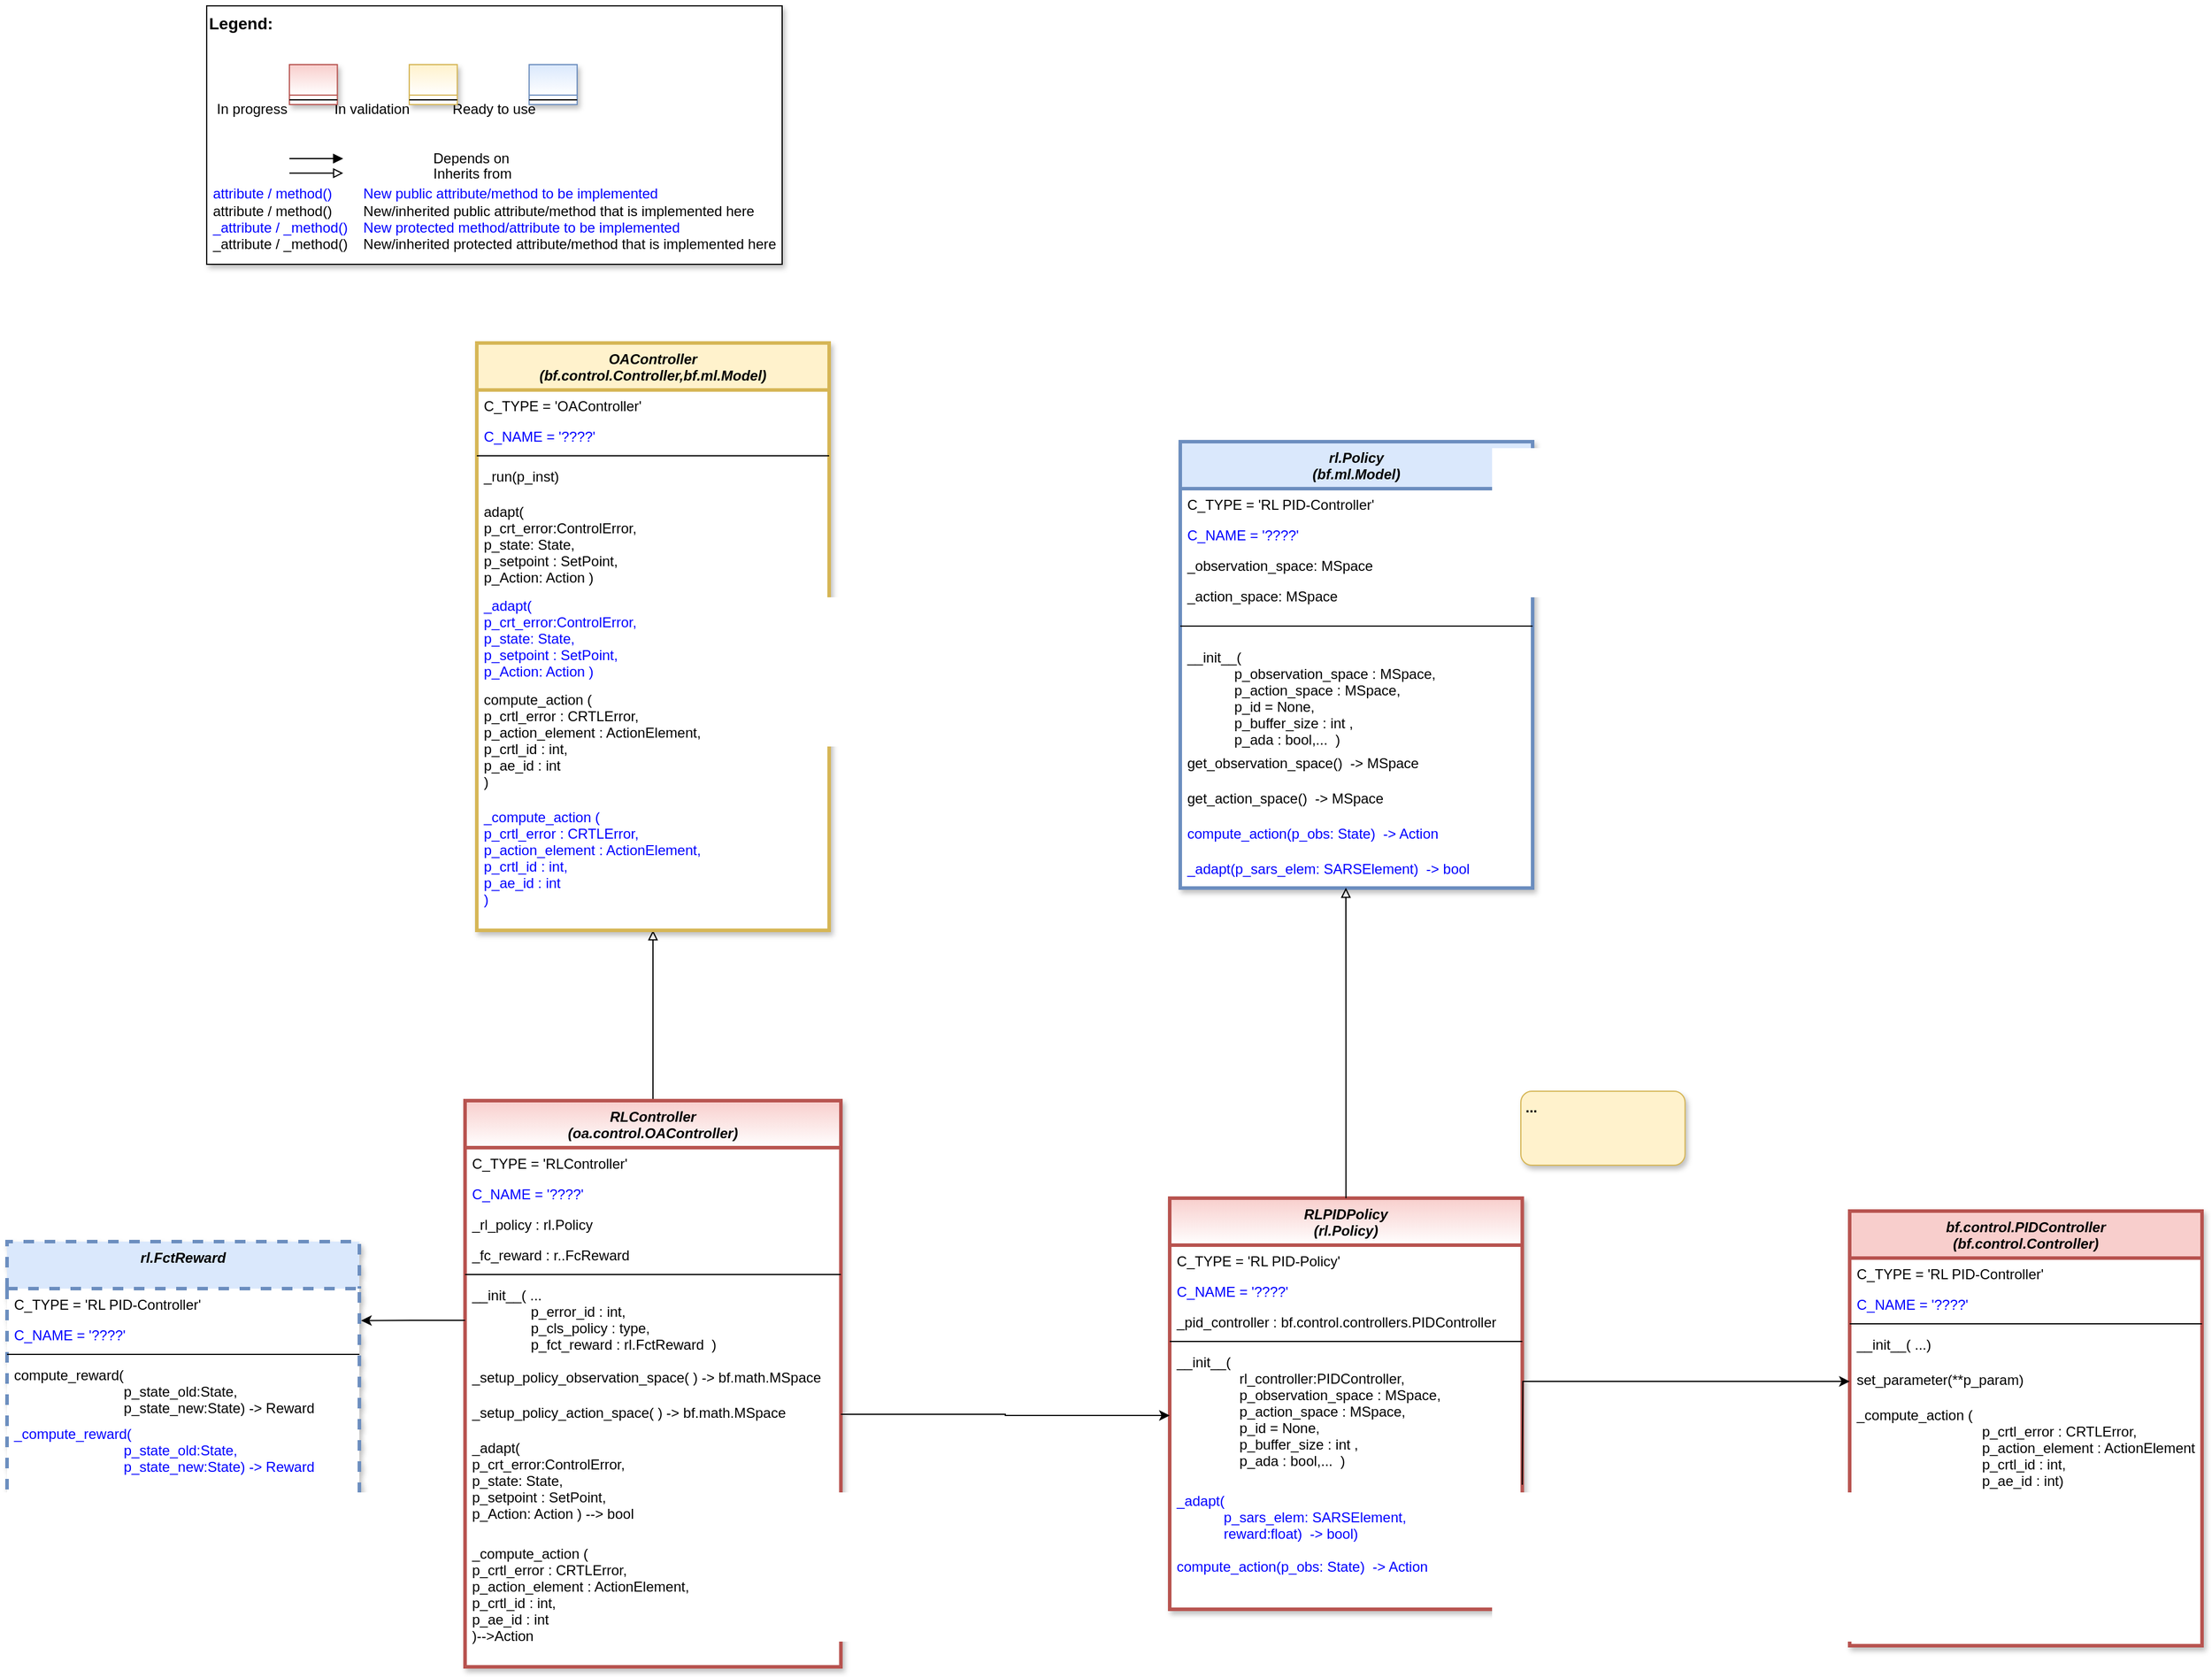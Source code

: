 <mxfile version="24.7.8">
  <diagram id="C5RBs43oDa-KdzZeNtuy" name="Page-1">
    <mxGraphModel dx="4445" dy="1266" grid="1" gridSize="10" guides="1" tooltips="1" connect="1" arrows="1" fold="1" page="1" pageScale="1" pageWidth="2336" pageHeight="1654" math="0" shadow="0">
      <root>
        <mxCell id="WIyWlLk6GJQsqaUBKTNV-0" />
        <mxCell id="WIyWlLk6GJQsqaUBKTNV-1" parent="WIyWlLk6GJQsqaUBKTNV-0" />
        <mxCell id="BeWae3hQQ1d45eF7kmdL-41" value="RLPIDPolicy&#xa;(rl.Policy)" style="swimlane;fontStyle=3;align=center;verticalAlign=top;childLayout=stackLayout;horizontal=1;startSize=40;horizontalStack=0;resizeParent=1;resizeLast=0;collapsible=1;marginBottom=0;rounded=0;shadow=1;strokeWidth=3;fillColor=#f8cecc;strokeColor=#b85450;swimlaneFillColor=#ffffff;gradientColor=#FFFFFF;" parent="WIyWlLk6GJQsqaUBKTNV-1" vertex="1">
          <mxGeometry x="860" y="1055" width="300.21" height="350" as="geometry">
            <mxRectangle x="230" y="140" width="160" height="26" as="alternateBounds" />
          </mxGeometry>
        </mxCell>
        <mxCell id="BeWae3hQQ1d45eF7kmdL-42" value="C_TYPE = &#39;RL PID-Policy&#39;" style="text;align=left;verticalAlign=top;spacingLeft=4;spacingRight=4;overflow=hidden;rotatable=0;points=[[0,0.5],[1,0.5]];portConstraint=eastwest;fontColor=default;" parent="BeWae3hQQ1d45eF7kmdL-41" vertex="1">
          <mxGeometry y="40" width="300.21" height="26" as="geometry" />
        </mxCell>
        <mxCell id="BeWae3hQQ1d45eF7kmdL-43" value="C_NAME = &#39;????&#39;" style="text;align=left;verticalAlign=top;spacingLeft=4;spacingRight=4;overflow=hidden;rotatable=0;points=[[0,0.5],[1,0.5]];portConstraint=eastwest;fontColor=#0000FF;fillColor=none;" parent="BeWae3hQQ1d45eF7kmdL-41" vertex="1">
          <mxGeometry y="66" width="300.21" height="26" as="geometry" />
        </mxCell>
        <mxCell id="hLljpAVa1X0r8kKFUywM-34" value="_pid_controller : bf.control.controllers.PIDController" style="text;align=left;verticalAlign=top;spacingLeft=4;spacingRight=4;overflow=hidden;rotatable=0;points=[[0,0.5],[1,0.5]];portConstraint=eastwest;fontColor=default;" parent="BeWae3hQQ1d45eF7kmdL-41" vertex="1">
          <mxGeometry y="92" width="300.21" height="26" as="geometry" />
        </mxCell>
        <mxCell id="BeWae3hQQ1d45eF7kmdL-44" value="" style="line;html=1;strokeWidth=1;align=left;verticalAlign=middle;spacingTop=-1;spacingLeft=3;spacingRight=3;rotatable=0;labelPosition=right;points=[];portConstraint=eastwest;" parent="BeWae3hQQ1d45eF7kmdL-41" vertex="1">
          <mxGeometry y="118" width="300.21" height="8" as="geometry" />
        </mxCell>
        <mxCell id="plzq9qEc0_SEy0y6B51N-43" value="__init__(&#xa;                rl_controller:PIDController,&#xa;                p_observation_space : MSpace,&#xa;                p_action_space : MSpace,&#xa;                p_id = None,&#xa;                p_buffer_size : int ,&#xa;                p_ada : bool,...  )&#xa;&#xa;" style="text;align=left;verticalAlign=top;spacingLeft=4;spacingRight=4;overflow=hidden;rotatable=0;points=[[0,0.5],[1,0.5]];portConstraint=eastwest;fontColor=default;" vertex="1" parent="BeWae3hQQ1d45eF7kmdL-41">
          <mxGeometry y="126" width="300.21" height="118" as="geometry" />
        </mxCell>
        <mxCell id="plzq9qEc0_SEy0y6B51N-48" value="_adapt(&#xa;            p_sars_elem: SARSElement,&#xa;            reward:float)  -&gt; bool)&#xa;        &#xa;" style="text;align=left;verticalAlign=top;spacingLeft=4;spacingRight=4;overflow=hidden;rotatable=0;points=[[0,0.5],[1,0.5]];portConstraint=eastwest;fontColor=#0000ff;" vertex="1" parent="BeWae3hQQ1d45eF7kmdL-41">
          <mxGeometry y="244" width="300.21" height="56" as="geometry" />
        </mxCell>
        <mxCell id="plzq9qEc0_SEy0y6B51N-49" value="compute_action(p_obs: State)  -&gt; Action" style="text;align=left;verticalAlign=top;spacingLeft=4;spacingRight=4;overflow=hidden;rotatable=0;points=[[0,0.5],[1,0.5]];portConstraint=eastwest;fontColor=#0000ff;" vertex="1" parent="BeWae3hQQ1d45eF7kmdL-41">
          <mxGeometry y="300" width="300.21" height="30" as="geometry" />
        </mxCell>
        <mxCell id="fcJVb3HREh7NScvAmxeq-1" value="&lt;font color=&quot;#000000&quot; size=&quot;1&quot;&gt;&lt;b style=&quot;font-size: 14px&quot;&gt;Legend:&lt;br&gt;&lt;/b&gt;&lt;/font&gt;&lt;br&gt;&lt;br&gt;&lt;br&gt;&lt;font color=&quot;#0000ff&quot; style=&quot;font-size: 6px&quot;&gt;&lt;br&gt;&lt;/font&gt;&lt;span style=&quot;color: rgb(0 , 0 , 0)&quot;&gt;&lt;font style=&quot;font-size: 4px&quot;&gt;&amp;nbsp; &amp;nbsp;&lt;/font&gt;&amp;nbsp;In progress&amp;nbsp; &amp;nbsp; &amp;nbsp; &amp;nbsp; &amp;nbsp; &amp;nbsp; In validation&amp;nbsp; &amp;nbsp; &amp;nbsp; &amp;nbsp; &amp;nbsp; &amp;nbsp;Ready to use&lt;/span&gt;&lt;font color=&quot;#000000&quot;&gt;&amp;nbsp;&lt;br&gt;&lt;/font&gt;&lt;font color=&quot;#0000ff&quot;&gt;&lt;br&gt;&lt;br&gt;&lt;br&gt;&lt;br&gt;&amp;nbsp;attribute / method()&amp;nbsp; &amp;nbsp; &amp;nbsp; &amp;nbsp; New public attribute/method to be implemented&lt;/font&gt;&lt;br&gt;&lt;font color=&quot;#000000&quot;&gt;&amp;nbsp;&lt;/font&gt;&lt;font color=&quot;#000000&quot;&gt;attribute / method()&lt;span&gt; &lt;/span&gt;&amp;nbsp; &amp;nbsp; &amp;nbsp; &amp;nbsp;New/inherited public attribute/method that is implemented here&lt;br&gt;&lt;/font&gt;&lt;font color=&quot;#0000ff&quot;&gt;&amp;nbsp;_attribute /&amp;nbsp;&lt;/font&gt;&lt;font color=&quot;#0000ff&quot;&gt;_method()&amp;nbsp; &amp;nbsp; New protected method/attribute to be implemented&lt;/font&gt;&lt;br&gt;&lt;font color=&quot;#000000&quot;&gt;&amp;nbsp;_attribute / _method()&amp;nbsp; &amp;nbsp; New/inherited protected attribute/method that is implemented here&lt;br&gt;&lt;/font&gt;&lt;font color=&quot;#000000&quot;&gt;&lt;br&gt;&lt;br&gt;&lt;br&gt;&lt;br&gt;&lt;br&gt;&lt;/font&gt;" style="text;html=1;align=left;verticalAlign=top;whiteSpace=wrap;rounded=0;fontColor=#006600;strokeColor=#000000;shadow=1;fillColor=#ffffff;" parent="WIyWlLk6GJQsqaUBKTNV-1" vertex="1">
          <mxGeometry x="40.0" y="40" width="490.0" height="220" as="geometry" />
        </mxCell>
        <mxCell id="fcJVb3HREh7NScvAmxeq-2" value="Depends on" style="endArrow=block;html=1;labelPosition=right;verticalLabelPosition=middle;align=left;verticalAlign=middle;endFill=1;fontSize=12;" parent="WIyWlLk6GJQsqaUBKTNV-1" edge="1">
          <mxGeometry x="-1522.915" y="-2130" width="51.042" height="50" as="geometry">
            <mxPoint x="110.418" y="170.003" as="sourcePoint" />
            <mxPoint x="156.201" y="170.003" as="targetPoint" />
            <mxPoint x="98" as="offset" />
            <Array as="points">
              <mxPoint x="130.835" y="170" />
            </Array>
          </mxGeometry>
        </mxCell>
        <mxCell id="fcJVb3HREh7NScvAmxeq-3" value="Inherits from" style="endArrow=block;html=1;labelPosition=right;verticalLabelPosition=middle;align=left;verticalAlign=middle;endFill=0;fontSize=12;" parent="WIyWlLk6GJQsqaUBKTNV-1" edge="1">
          <mxGeometry x="-1522.915" y="-2130" width="51.042" height="50" as="geometry">
            <mxPoint x="110.418" y="182.385" as="sourcePoint" />
            <mxPoint x="156.201" y="182.385" as="targetPoint" />
            <mxPoint x="98" y="1" as="offset" />
          </mxGeometry>
        </mxCell>
        <mxCell id="fcJVb3HREh7NScvAmxeq-4" value="" style="swimlane;fontStyle=3;align=center;verticalAlign=top;childLayout=stackLayout;horizontal=1;startSize=26;horizontalStack=0;resizeParent=1;resizeLast=0;collapsible=1;marginBottom=0;rounded=0;shadow=1;strokeWidth=1;fillColor=#f8cecc;strokeColor=#b85450;gradientColor=#ffffff;swimlaneFillColor=#ffffff;" parent="WIyWlLk6GJQsqaUBKTNV-1" vertex="1">
          <mxGeometry x="110.418" y="90" width="40.833" height="34" as="geometry">
            <mxRectangle x="230" y="140" width="160" height="26" as="alternateBounds" />
          </mxGeometry>
        </mxCell>
        <mxCell id="fcJVb3HREh7NScvAmxeq-5" value="" style="line;html=1;strokeWidth=1;align=left;verticalAlign=middle;spacingTop=-1;spacingLeft=3;spacingRight=3;rotatable=0;labelPosition=right;points=[];portConstraint=eastwest;" parent="fcJVb3HREh7NScvAmxeq-4" vertex="1">
          <mxGeometry y="26" width="40.833" height="8" as="geometry" />
        </mxCell>
        <mxCell id="fcJVb3HREh7NScvAmxeq-6" value="" style="swimlane;fontStyle=3;align=center;verticalAlign=top;childLayout=stackLayout;horizontal=1;startSize=26;horizontalStack=0;resizeParent=1;resizeLast=0;collapsible=1;marginBottom=0;rounded=0;shadow=1;strokeWidth=1;fillColor=#fff2cc;strokeColor=#d6b656;gradientColor=#ffffff;swimlaneFillColor=#ffffff;" parent="WIyWlLk6GJQsqaUBKTNV-1" vertex="1">
          <mxGeometry x="212.502" y="90" width="40.833" height="34" as="geometry">
            <mxRectangle x="230" y="140" width="160" height="26" as="alternateBounds" />
          </mxGeometry>
        </mxCell>
        <mxCell id="fcJVb3HREh7NScvAmxeq-7" value="" style="line;html=1;strokeWidth=1;align=left;verticalAlign=middle;spacingTop=-1;spacingLeft=3;spacingRight=3;rotatable=0;labelPosition=right;points=[];portConstraint=eastwest;" parent="fcJVb3HREh7NScvAmxeq-6" vertex="1">
          <mxGeometry y="26" width="40.833" height="8" as="geometry" />
        </mxCell>
        <mxCell id="fcJVb3HREh7NScvAmxeq-8" value="" style="swimlane;fontStyle=3;align=center;verticalAlign=top;childLayout=stackLayout;horizontal=1;startSize=26;horizontalStack=0;resizeParent=1;resizeLast=0;collapsible=1;marginBottom=0;rounded=0;shadow=1;strokeWidth=1;fillColor=#dae8fc;strokeColor=#6c8ebf;gradientColor=#ffffff;swimlaneFillColor=#ffffff;" parent="WIyWlLk6GJQsqaUBKTNV-1" vertex="1">
          <mxGeometry x="314.585" y="90" width="40.833" height="34" as="geometry">
            <mxRectangle x="230" y="140" width="160" height="26" as="alternateBounds" />
          </mxGeometry>
        </mxCell>
        <mxCell id="fcJVb3HREh7NScvAmxeq-9" value="" style="line;html=1;strokeWidth=1;align=left;verticalAlign=middle;spacingTop=-1;spacingLeft=3;spacingRight=3;rotatable=0;labelPosition=right;points=[];portConstraint=eastwest;" parent="fcJVb3HREh7NScvAmxeq-8" vertex="1">
          <mxGeometry y="26" width="40.833" height="8" as="geometry" />
        </mxCell>
        <mxCell id="ileNQNyZ_AMet26Fjr1Y-8" value="&lt;b style=&quot;border-color: var(--border-color);&quot;&gt;...&lt;br&gt;&lt;/b&gt;" style="rounded=1;whiteSpace=wrap;html=1;align=left;spacingLeft=2;verticalAlign=top;fillColor=#fff2cc;strokeColor=#d6b656;gradientColor=none;shadow=1;" parent="WIyWlLk6GJQsqaUBKTNV-1" vertex="1">
          <mxGeometry x="1159" y="964" width="139.79" height="63" as="geometry" />
        </mxCell>
        <mxCell id="plzq9qEc0_SEy0y6B51N-12" style="edgeStyle=orthogonalEdgeStyle;rounded=0;orthogonalLoop=1;jettySize=auto;html=1;exitX=0.5;exitY=0;exitDx=0;exitDy=0;entryX=0.5;entryY=1;entryDx=0;entryDy=0;endArrow=block;endFill=0;" edge="1" parent="WIyWlLk6GJQsqaUBKTNV-1" source="hLljpAVa1X0r8kKFUywM-0" target="plzq9qEc0_SEy0y6B51N-0">
          <mxGeometry relative="1" as="geometry" />
        </mxCell>
        <mxCell id="hLljpAVa1X0r8kKFUywM-0" value="RLController &#xa;(oa.control.OAController)" style="swimlane;fontStyle=3;align=center;verticalAlign=top;childLayout=stackLayout;horizontal=1;startSize=40;horizontalStack=0;resizeParent=1;resizeLast=0;collapsible=1;marginBottom=0;rounded=0;shadow=1;strokeWidth=3;fillColor=#f8cecc;strokeColor=#b85450;swimlaneFillColor=#ffffff;gradientColor=#FFFFFF;" parent="WIyWlLk6GJQsqaUBKTNV-1" vertex="1">
          <mxGeometry x="260" y="972" width="320" height="482" as="geometry">
            <mxRectangle x="230" y="140" width="160" height="26" as="alternateBounds" />
          </mxGeometry>
        </mxCell>
        <mxCell id="hLljpAVa1X0r8kKFUywM-1" value="C_TYPE = &#39;RLController&#39;" style="text;align=left;verticalAlign=top;spacingLeft=4;spacingRight=4;overflow=hidden;rotatable=0;points=[[0,0.5],[1,0.5]];portConstraint=eastwest;fontColor=default;" parent="hLljpAVa1X0r8kKFUywM-0" vertex="1">
          <mxGeometry y="40" width="320" height="26" as="geometry" />
        </mxCell>
        <mxCell id="hLljpAVa1X0r8kKFUywM-2" value="C_NAME = &#39;????&#39;" style="text;align=left;verticalAlign=top;spacingLeft=4;spacingRight=4;overflow=hidden;rotatable=0;points=[[0,0.5],[1,0.5]];portConstraint=eastwest;fontColor=#0000FF;fillColor=none;" parent="hLljpAVa1X0r8kKFUywM-0" vertex="1">
          <mxGeometry y="66" width="320" height="26" as="geometry" />
        </mxCell>
        <mxCell id="plzq9qEc0_SEy0y6B51N-50" value="_rl_policy : rl.Policy" style="text;align=left;verticalAlign=top;spacingLeft=4;spacingRight=4;overflow=hidden;rotatable=0;points=[[0,0.5],[1,0.5]];portConstraint=eastwest;fontColor=default;" vertex="1" parent="hLljpAVa1X0r8kKFUywM-0">
          <mxGeometry y="92" width="320" height="26" as="geometry" />
        </mxCell>
        <mxCell id="plzq9qEc0_SEy0y6B51N-52" value="_fc_reward : r..FcReward" style="text;align=left;verticalAlign=top;spacingLeft=4;spacingRight=4;overflow=hidden;rotatable=0;points=[[0,0.5],[1,0.5]];portConstraint=eastwest;fontColor=default;" vertex="1" parent="hLljpAVa1X0r8kKFUywM-0">
          <mxGeometry y="118" width="320" height="26" as="geometry" />
        </mxCell>
        <mxCell id="hLljpAVa1X0r8kKFUywM-3" value="" style="line;html=1;strokeWidth=1;align=left;verticalAlign=middle;spacingTop=-1;spacingLeft=3;spacingRight=3;rotatable=0;labelPosition=right;points=[];portConstraint=eastwest;" parent="hLljpAVa1X0r8kKFUywM-0" vertex="1">
          <mxGeometry y="144" width="320" height="8" as="geometry" />
        </mxCell>
        <mxCell id="hLljpAVa1X0r8kKFUywM-37" value="__init__( ...&#xa;               p_error_id : int,&#xa;               p_cls_policy : type,           &#xa;               p_fct_reward : rl.FctReward  )&#xa;&#xa;&#xa;" style="text;align=left;verticalAlign=top;spacingLeft=4;spacingRight=4;overflow=hidden;rotatable=0;points=[[0,0.5],[1,0.5]];portConstraint=eastwest;fontColor=default;" parent="hLljpAVa1X0r8kKFUywM-0" vertex="1">
          <mxGeometry y="152" width="320" height="70" as="geometry" />
        </mxCell>
        <mxCell id="plzq9qEc0_SEy0y6B51N-45" value="_setup_policy_observation_space( ) -&gt; bf.math.MSpace" style="text;align=left;verticalAlign=top;spacingLeft=4;spacingRight=4;overflow=hidden;rotatable=0;points=[[0,0.5],[1,0.5]];portConstraint=eastwest;fontColor=default;" vertex="1" parent="hLljpAVa1X0r8kKFUywM-0">
          <mxGeometry y="222" width="320" height="30" as="geometry" />
        </mxCell>
        <mxCell id="plzq9qEc0_SEy0y6B51N-44" value="_setup_policy_action_space( ) -&gt; bf.math.MSpace" style="text;align=left;verticalAlign=top;spacingLeft=4;spacingRight=4;overflow=hidden;rotatable=0;points=[[0,0.5],[1,0.5]];portConstraint=eastwest;fontColor=default;" vertex="1" parent="hLljpAVa1X0r8kKFUywM-0">
          <mxGeometry y="252" width="320" height="30" as="geometry" />
        </mxCell>
        <mxCell id="hLljpAVa1X0r8kKFUywM-38" value="_adapt(&#xa;p_crt_error:ControlError,&#xa;p_state: State,&#xa;p_setpoint : SetPoint,&#xa;p_Action: Action ) --&gt; bool&#xa;" style="text;align=left;verticalAlign=top;spacingLeft=4;spacingRight=4;overflow=hidden;rotatable=0;points=[[0,0.5],[1,0.5]];portConstraint=eastwest;fontColor=default;" parent="hLljpAVa1X0r8kKFUywM-0" vertex="1">
          <mxGeometry y="282" width="320" height="90" as="geometry" />
        </mxCell>
        <mxCell id="plzq9qEc0_SEy0y6B51N-30" value="_compute_action (&#xa;p_crtl_error : CRTLError,&#xa;p_action_element : ActionElement,&#xa;p_crtl_id : int,&#xa;p_ae_id : int&#xa;)--&gt;Action" style="text;align=left;verticalAlign=top;spacingLeft=4;spacingRight=4;overflow=hidden;rotatable=0;points=[[0,0.5],[1,0.5]];portConstraint=eastwest;fontColor=#000000;" vertex="1" parent="hLljpAVa1X0r8kKFUywM-0">
          <mxGeometry y="372" width="320" height="110" as="geometry" />
        </mxCell>
        <mxCell id="hLljpAVa1X0r8kKFUywM-5" value="bf.control.PIDController &#xa;(bf.control.Controller)" style="swimlane;fontStyle=3;align=center;verticalAlign=top;childLayout=stackLayout;horizontal=1;startSize=40;horizontalStack=0;resizeParent=1;resizeLast=0;collapsible=1;marginBottom=0;rounded=0;shadow=1;strokeWidth=3;fillColor=#f8cecc;strokeColor=#b85450;swimlaneFillColor=#ffffff;" parent="WIyWlLk6GJQsqaUBKTNV-1" vertex="1">
          <mxGeometry x="1439" y="1066" width="300" height="370" as="geometry">
            <mxRectangle x="230" y="140" width="160" height="26" as="alternateBounds" />
          </mxGeometry>
        </mxCell>
        <mxCell id="hLljpAVa1X0r8kKFUywM-6" value="C_TYPE = &#39;RL PID-Controller&#39;" style="text;align=left;verticalAlign=top;spacingLeft=4;spacingRight=4;overflow=hidden;rotatable=0;points=[[0,0.5],[1,0.5]];portConstraint=eastwest;fontColor=default;" parent="hLljpAVa1X0r8kKFUywM-5" vertex="1">
          <mxGeometry y="40" width="300" height="26" as="geometry" />
        </mxCell>
        <mxCell id="hLljpAVa1X0r8kKFUywM-7" value="C_NAME = &#39;????&#39;" style="text;align=left;verticalAlign=top;spacingLeft=4;spacingRight=4;overflow=hidden;rotatable=0;points=[[0,0.5],[1,0.5]];portConstraint=eastwest;fontColor=#0000FF;fillColor=none;" parent="hLljpAVa1X0r8kKFUywM-5" vertex="1">
          <mxGeometry y="66" width="300" height="26" as="geometry" />
        </mxCell>
        <mxCell id="hLljpAVa1X0r8kKFUywM-8" value="" style="line;html=1;strokeWidth=1;align=left;verticalAlign=middle;spacingTop=-1;spacingLeft=3;spacingRight=3;rotatable=0;labelPosition=right;points=[];portConstraint=eastwest;" parent="hLljpAVa1X0r8kKFUywM-5" vertex="1">
          <mxGeometry y="92" width="300" height="8" as="geometry" />
        </mxCell>
        <mxCell id="plzq9qEc0_SEy0y6B51N-20" value="__init__( ...)&#xa;&#xa;&#xa;" style="text;align=left;verticalAlign=top;spacingLeft=4;spacingRight=4;overflow=hidden;rotatable=0;points=[[0,0.5],[1,0.5]];portConstraint=eastwest;fontColor=default;" vertex="1" parent="hLljpAVa1X0r8kKFUywM-5">
          <mxGeometry y="100" width="300" height="30" as="geometry" />
        </mxCell>
        <mxCell id="plzq9qEc0_SEy0y6B51N-21" value="set_parameter(**p_param)&#xa;" style="text;align=left;verticalAlign=top;spacingLeft=4;spacingRight=4;overflow=hidden;rotatable=0;points=[[0,0.5],[1,0.5]];portConstraint=eastwest;fontColor=default;" vertex="1" parent="hLljpAVa1X0r8kKFUywM-5">
          <mxGeometry y="130" width="300" height="30" as="geometry" />
        </mxCell>
        <mxCell id="plzq9qEc0_SEy0y6B51N-22" value="_compute_action (&#xa;                                p_crtl_error : CRTLError,&#xa;                                p_action_element : ActionElement,&#xa;                                p_crtl_id : int,&#xa;                                p_ae_id : int)&#xa;&#xa;" style="text;align=left;verticalAlign=top;spacingLeft=4;spacingRight=4;overflow=hidden;rotatable=0;points=[[0,0.5],[1,0.5]];portConstraint=eastwest;fontColor=default;" vertex="1" parent="hLljpAVa1X0r8kKFUywM-5">
          <mxGeometry y="160" width="300" height="100" as="geometry" />
        </mxCell>
        <mxCell id="hLljpAVa1X0r8kKFUywM-10" value="rl.Policy&#xa;(bf.ml.Model)" style="swimlane;fontStyle=3;align=center;verticalAlign=top;childLayout=stackLayout;horizontal=1;startSize=40;horizontalStack=0;resizeParent=1;resizeLast=0;collapsible=1;marginBottom=0;rounded=0;shadow=1;strokeWidth=3;fillColor=#dae8fc;strokeColor=#6c8ebf;swimlaneFillColor=#ffffff;" parent="WIyWlLk6GJQsqaUBKTNV-1" vertex="1">
          <mxGeometry x="869" y="411" width="300" height="380" as="geometry">
            <mxRectangle x="230" y="140" width="160" height="26" as="alternateBounds" />
          </mxGeometry>
        </mxCell>
        <mxCell id="hLljpAVa1X0r8kKFUywM-11" value="C_TYPE = &#39;RL PID-Controller&#39;" style="text;align=left;verticalAlign=top;spacingLeft=4;spacingRight=4;overflow=hidden;rotatable=0;points=[[0,0.5],[1,0.5]];portConstraint=eastwest;fontColor=default;" parent="hLljpAVa1X0r8kKFUywM-10" vertex="1">
          <mxGeometry y="40" width="300" height="26" as="geometry" />
        </mxCell>
        <mxCell id="hLljpAVa1X0r8kKFUywM-12" value="C_NAME = &#39;????&#39;&#xa;&#xa;" style="text;align=left;verticalAlign=top;spacingLeft=4;spacingRight=4;overflow=hidden;rotatable=0;points=[[0,0.5],[1,0.5]];portConstraint=eastwest;fontColor=#0000FF;fillColor=none;" parent="hLljpAVa1X0r8kKFUywM-10" vertex="1">
          <mxGeometry y="66" width="300" height="26" as="geometry" />
        </mxCell>
        <mxCell id="plzq9qEc0_SEy0y6B51N-33" value="_observation_space: MSpace&#xa;" style="text;align=left;verticalAlign=top;spacingLeft=4;spacingRight=4;overflow=hidden;rotatable=0;points=[[0,0.5],[1,0.5]];portConstraint=eastwest;fontColor=default;fillColor=none;" vertex="1" parent="hLljpAVa1X0r8kKFUywM-10">
          <mxGeometry y="92" width="300" height="26" as="geometry" />
        </mxCell>
        <mxCell id="plzq9qEc0_SEy0y6B51N-34" value="_action_space: MSpace&#xa;" style="text;align=left;verticalAlign=top;spacingLeft=4;spacingRight=4;overflow=hidden;rotatable=0;points=[[0,0.5],[1,0.5]];portConstraint=eastwest;fontColor=#000000;fillColor=none;" vertex="1" parent="hLljpAVa1X0r8kKFUywM-10">
          <mxGeometry y="118" width="300" height="26" as="geometry" />
        </mxCell>
        <mxCell id="hLljpAVa1X0r8kKFUywM-13" value="" style="line;html=1;strokeWidth=1;align=left;verticalAlign=middle;spacingTop=-1;spacingLeft=3;spacingRight=3;rotatable=0;labelPosition=right;points=[];portConstraint=eastwest;" parent="hLljpAVa1X0r8kKFUywM-10" vertex="1">
          <mxGeometry y="144" width="300" height="26" as="geometry" />
        </mxCell>
        <mxCell id="plzq9qEc0_SEy0y6B51N-32" value="__init__(&#xa;            p_observation_space : MSpace,&#xa;                              p_action_space : MSpace,&#xa;                              p_id = None,&#xa;                              p_buffer_size : int ,&#xa;                              p_ada : bool,...  )&#xa;&#xa;" style="text;align=left;verticalAlign=top;spacingLeft=4;spacingRight=4;overflow=hidden;rotatable=0;points=[[0,0.5],[1,0.5]];portConstraint=eastwest;fontColor=default;" vertex="1" parent="hLljpAVa1X0r8kKFUywM-10">
          <mxGeometry y="170" width="300" height="90" as="geometry" />
        </mxCell>
        <mxCell id="plzq9qEc0_SEy0y6B51N-35" value="get_observation_space()  -&gt; MSpace&#xa;" style="text;align=left;verticalAlign=top;spacingLeft=4;spacingRight=4;overflow=hidden;rotatable=0;points=[[0,0.5],[1,0.5]];portConstraint=eastwest;fontColor=default;" vertex="1" parent="hLljpAVa1X0r8kKFUywM-10">
          <mxGeometry y="260" width="300" height="30" as="geometry" />
        </mxCell>
        <mxCell id="plzq9qEc0_SEy0y6B51N-36" value="get_action_space()  -&gt; MSpace&#xa;" style="text;align=left;verticalAlign=top;spacingLeft=4;spacingRight=4;overflow=hidden;rotatable=0;points=[[0,0.5],[1,0.5]];portConstraint=eastwest;fontColor=default;" vertex="1" parent="hLljpAVa1X0r8kKFUywM-10">
          <mxGeometry y="290" width="300" height="30" as="geometry" />
        </mxCell>
        <mxCell id="plzq9qEc0_SEy0y6B51N-37" value="compute_action(p_obs: State)  -&gt; Action" style="text;align=left;verticalAlign=top;spacingLeft=4;spacingRight=4;overflow=hidden;rotatable=0;points=[[0,0.5],[1,0.5]];portConstraint=eastwest;fontColor=#0000ff;" vertex="1" parent="hLljpAVa1X0r8kKFUywM-10">
          <mxGeometry y="320" width="300" height="30" as="geometry" />
        </mxCell>
        <mxCell id="plzq9qEc0_SEy0y6B51N-38" value="_adapt(p_sars_elem: SARSElement)  -&gt; bool" style="text;align=left;verticalAlign=top;spacingLeft=4;spacingRight=4;overflow=hidden;rotatable=0;points=[[0,0.5],[1,0.5]];portConstraint=eastwest;fontColor=#0000ff;" vertex="1" parent="hLljpAVa1X0r8kKFUywM-10">
          <mxGeometry y="350" width="300" height="30" as="geometry" />
        </mxCell>
        <mxCell id="hLljpAVa1X0r8kKFUywM-19" value="rl.FctReward" style="swimlane;fontStyle=3;align=center;verticalAlign=top;childLayout=stackLayout;horizontal=1;startSize=40;horizontalStack=0;resizeParent=1;resizeLast=0;collapsible=1;marginBottom=0;rounded=0;shadow=1;strokeWidth=3;fillColor=#dae8fc;strokeColor=#6c8ebf;swimlaneFillColor=#ffffff;dashed=1;" parent="WIyWlLk6GJQsqaUBKTNV-1" vertex="1">
          <mxGeometry x="-130" y="1092" width="300" height="220" as="geometry">
            <mxRectangle x="230" y="140" width="160" height="26" as="alternateBounds" />
          </mxGeometry>
        </mxCell>
        <mxCell id="hLljpAVa1X0r8kKFUywM-20" value="C_TYPE = &#39;RL PID-Controller&#39;" style="text;align=left;verticalAlign=top;spacingLeft=4;spacingRight=4;overflow=hidden;rotatable=0;points=[[0,0.5],[1,0.5]];portConstraint=eastwest;fontColor=default;" parent="hLljpAVa1X0r8kKFUywM-19" vertex="1">
          <mxGeometry y="40" width="300" height="26" as="geometry" />
        </mxCell>
        <mxCell id="hLljpAVa1X0r8kKFUywM-21" value="C_NAME = &#39;????&#39;" style="text;align=left;verticalAlign=top;spacingLeft=4;spacingRight=4;overflow=hidden;rotatable=0;points=[[0,0.5],[1,0.5]];portConstraint=eastwest;fontColor=#0000FF;fillColor=none;" parent="hLljpAVa1X0r8kKFUywM-19" vertex="1">
          <mxGeometry y="66" width="300" height="26" as="geometry" />
        </mxCell>
        <mxCell id="hLljpAVa1X0r8kKFUywM-22" value="" style="line;html=1;strokeWidth=1;align=left;verticalAlign=middle;spacingTop=-1;spacingLeft=3;spacingRight=3;rotatable=0;labelPosition=right;points=[];portConstraint=eastwest;" parent="hLljpAVa1X0r8kKFUywM-19" vertex="1">
          <mxGeometry y="92" width="300" height="8" as="geometry" />
        </mxCell>
        <mxCell id="plzq9qEc0_SEy0y6B51N-55" value="compute_reward(&#xa;                            p_state_old:State,&#xa;                            p_state_new:State) -&gt; Reward" style="text;align=left;verticalAlign=top;spacingLeft=4;spacingRight=4;overflow=hidden;rotatable=0;points=[[0,0.5],[1,0.5]];portConstraint=eastwest;fontColor=default;" vertex="1" parent="hLljpAVa1X0r8kKFUywM-19">
          <mxGeometry y="100" width="300" height="50" as="geometry" />
        </mxCell>
        <mxCell id="plzq9qEc0_SEy0y6B51N-56" value="_compute_reward(&#xa;                            p_state_old:State,&#xa;                            p_state_new:State) -&gt; Reward" style="text;align=left;verticalAlign=top;spacingLeft=4;spacingRight=4;overflow=hidden;rotatable=0;points=[[0,0.5],[1,0.5]];portConstraint=eastwest;fontColor=#0000ff;" vertex="1" parent="hLljpAVa1X0r8kKFUywM-19">
          <mxGeometry y="150" width="300" height="50" as="geometry" />
        </mxCell>
        <mxCell id="plzq9qEc0_SEy0y6B51N-0" value="OAController &#xa;(bf.control.Controller,bf.ml.Model)" style="swimlane;fontStyle=3;align=center;verticalAlign=top;childLayout=stackLayout;horizontal=1;startSize=40;horizontalStack=0;resizeParent=1;resizeLast=0;collapsible=1;marginBottom=0;rounded=0;shadow=1;strokeWidth=3;fillColor=#fff2cc;strokeColor=#d6b656;swimlaneFillColor=#ffffff;" vertex="1" parent="WIyWlLk6GJQsqaUBKTNV-1">
          <mxGeometry x="270" y="327" width="300" height="500" as="geometry">
            <mxRectangle x="230" y="140" width="160" height="26" as="alternateBounds" />
          </mxGeometry>
        </mxCell>
        <mxCell id="plzq9qEc0_SEy0y6B51N-1" value="C_TYPE = &#39;OAController&#39;" style="text;align=left;verticalAlign=top;spacingLeft=4;spacingRight=4;overflow=hidden;rotatable=0;points=[[0,0.5],[1,0.5]];portConstraint=eastwest;fontColor=default;" vertex="1" parent="plzq9qEc0_SEy0y6B51N-0">
          <mxGeometry y="40" width="300" height="26" as="geometry" />
        </mxCell>
        <mxCell id="plzq9qEc0_SEy0y6B51N-2" value="C_NAME = &#39;????&#39;" style="text;align=left;verticalAlign=top;spacingLeft=4;spacingRight=4;overflow=hidden;rotatable=0;points=[[0,0.5],[1,0.5]];portConstraint=eastwest;fontColor=#0000FF;fillColor=none;" vertex="1" parent="plzq9qEc0_SEy0y6B51N-0">
          <mxGeometry y="66" width="300" height="26" as="geometry" />
        </mxCell>
        <mxCell id="plzq9qEc0_SEy0y6B51N-3" value="" style="line;html=1;strokeWidth=1;align=left;verticalAlign=middle;spacingTop=-1;spacingLeft=3;spacingRight=3;rotatable=0;labelPosition=right;points=[];portConstraint=eastwest;" vertex="1" parent="plzq9qEc0_SEy0y6B51N-0">
          <mxGeometry y="92" width="300" height="8" as="geometry" />
        </mxCell>
        <mxCell id="plzq9qEc0_SEy0y6B51N-16" value="_run(p_inst)" style="text;align=left;verticalAlign=top;spacingLeft=4;spacingRight=4;overflow=hidden;rotatable=0;points=[[0,0.5],[1,0.5]];portConstraint=eastwest;fontColor=default;" vertex="1" parent="plzq9qEc0_SEy0y6B51N-0">
          <mxGeometry y="100" width="300" height="30" as="geometry" />
        </mxCell>
        <mxCell id="plzq9qEc0_SEy0y6B51N-5" value="adapt(&#xa;p_crt_error:ControlError,&#xa;p_state: State,&#xa;p_setpoint : SetPoint,&#xa;p_Action: Action )" style="text;align=left;verticalAlign=top;spacingLeft=4;spacingRight=4;overflow=hidden;rotatable=0;points=[[0,0.5],[1,0.5]];portConstraint=eastwest;fontColor=default;" vertex="1" parent="plzq9qEc0_SEy0y6B51N-0">
          <mxGeometry y="130" width="300" height="80" as="geometry" />
        </mxCell>
        <mxCell id="plzq9qEc0_SEy0y6B51N-14" value="_adapt(&#xa;p_crt_error:ControlError,&#xa;p_state: State,&#xa;p_setpoint : SetPoint,&#xa;p_Action: Action )" style="text;align=left;verticalAlign=top;spacingLeft=4;spacingRight=4;overflow=hidden;rotatable=0;points=[[0,0.5],[1,0.5]];portConstraint=eastwest;fontColor=#0000ff;" vertex="1" parent="plzq9qEc0_SEy0y6B51N-0">
          <mxGeometry y="210" width="300" height="80" as="geometry" />
        </mxCell>
        <mxCell id="plzq9qEc0_SEy0y6B51N-23" value="compute_action (&#xa;p_crtl_error : CRTLError,&#xa;p_action_element : ActionElement,&#xa;p_crtl_id : int,&#xa;p_ae_id : int&#xa;)" style="text;align=left;verticalAlign=top;spacingLeft=4;spacingRight=4;overflow=hidden;rotatable=0;points=[[0,0.5],[1,0.5]];portConstraint=eastwest;fontColor=default;" vertex="1" parent="plzq9qEc0_SEy0y6B51N-0">
          <mxGeometry y="290" width="300" height="100" as="geometry" />
        </mxCell>
        <mxCell id="plzq9qEc0_SEy0y6B51N-24" value="_compute_action (&#xa;p_crtl_error : CRTLError,&#xa;p_action_element : ActionElement,&#xa;p_crtl_id : int,&#xa;p_ae_id : int&#xa;)" style="text;align=left;verticalAlign=top;spacingLeft=4;spacingRight=4;overflow=hidden;rotatable=0;points=[[0,0.5],[1,0.5]];portConstraint=eastwest;fontColor=#0000ff;" vertex="1" parent="plzq9qEc0_SEy0y6B51N-0">
          <mxGeometry y="390" width="300" height="110" as="geometry" />
        </mxCell>
        <mxCell id="plzq9qEc0_SEy0y6B51N-40" style="edgeStyle=orthogonalEdgeStyle;rounded=0;orthogonalLoop=1;jettySize=auto;html=1;exitX=0.5;exitY=0;exitDx=0;exitDy=0;entryX=0.47;entryY=0.993;entryDx=0;entryDy=0;entryPerimeter=0;endArrow=block;endFill=0;" edge="1" parent="WIyWlLk6GJQsqaUBKTNV-1" source="BeWae3hQQ1d45eF7kmdL-41" target="plzq9qEc0_SEy0y6B51N-38">
          <mxGeometry relative="1" as="geometry" />
        </mxCell>
        <mxCell id="plzq9qEc0_SEy0y6B51N-42" style="edgeStyle=orthogonalEdgeStyle;rounded=0;orthogonalLoop=1;jettySize=auto;html=1;exitX=1;exitY=0.5;exitDx=0;exitDy=0;entryX=0;entryY=0.5;entryDx=0;entryDy=0;" edge="1" parent="WIyWlLk6GJQsqaUBKTNV-1" target="plzq9qEc0_SEy0y6B51N-21">
          <mxGeometry relative="1" as="geometry">
            <mxPoint x="1160.21" y="1299" as="sourcePoint" />
          </mxGeometry>
        </mxCell>
        <mxCell id="plzq9qEc0_SEy0y6B51N-51" style="edgeStyle=orthogonalEdgeStyle;rounded=0;orthogonalLoop=1;jettySize=auto;html=1;exitX=1;exitY=0.5;exitDx=0;exitDy=0;" edge="1" parent="WIyWlLk6GJQsqaUBKTNV-1" source="plzq9qEc0_SEy0y6B51N-44" target="plzq9qEc0_SEy0y6B51N-43">
          <mxGeometry relative="1" as="geometry" />
        </mxCell>
        <mxCell id="plzq9qEc0_SEy0y6B51N-54" style="edgeStyle=orthogonalEdgeStyle;rounded=0;orthogonalLoop=1;jettySize=auto;html=1;exitX=0;exitY=0.5;exitDx=0;exitDy=0;entryX=1.005;entryY=0.048;entryDx=0;entryDy=0;entryPerimeter=0;" edge="1" parent="WIyWlLk6GJQsqaUBKTNV-1" source="hLljpAVa1X0r8kKFUywM-37" target="hLljpAVa1X0r8kKFUywM-21">
          <mxGeometry relative="1" as="geometry" />
        </mxCell>
      </root>
    </mxGraphModel>
  </diagram>
</mxfile>
